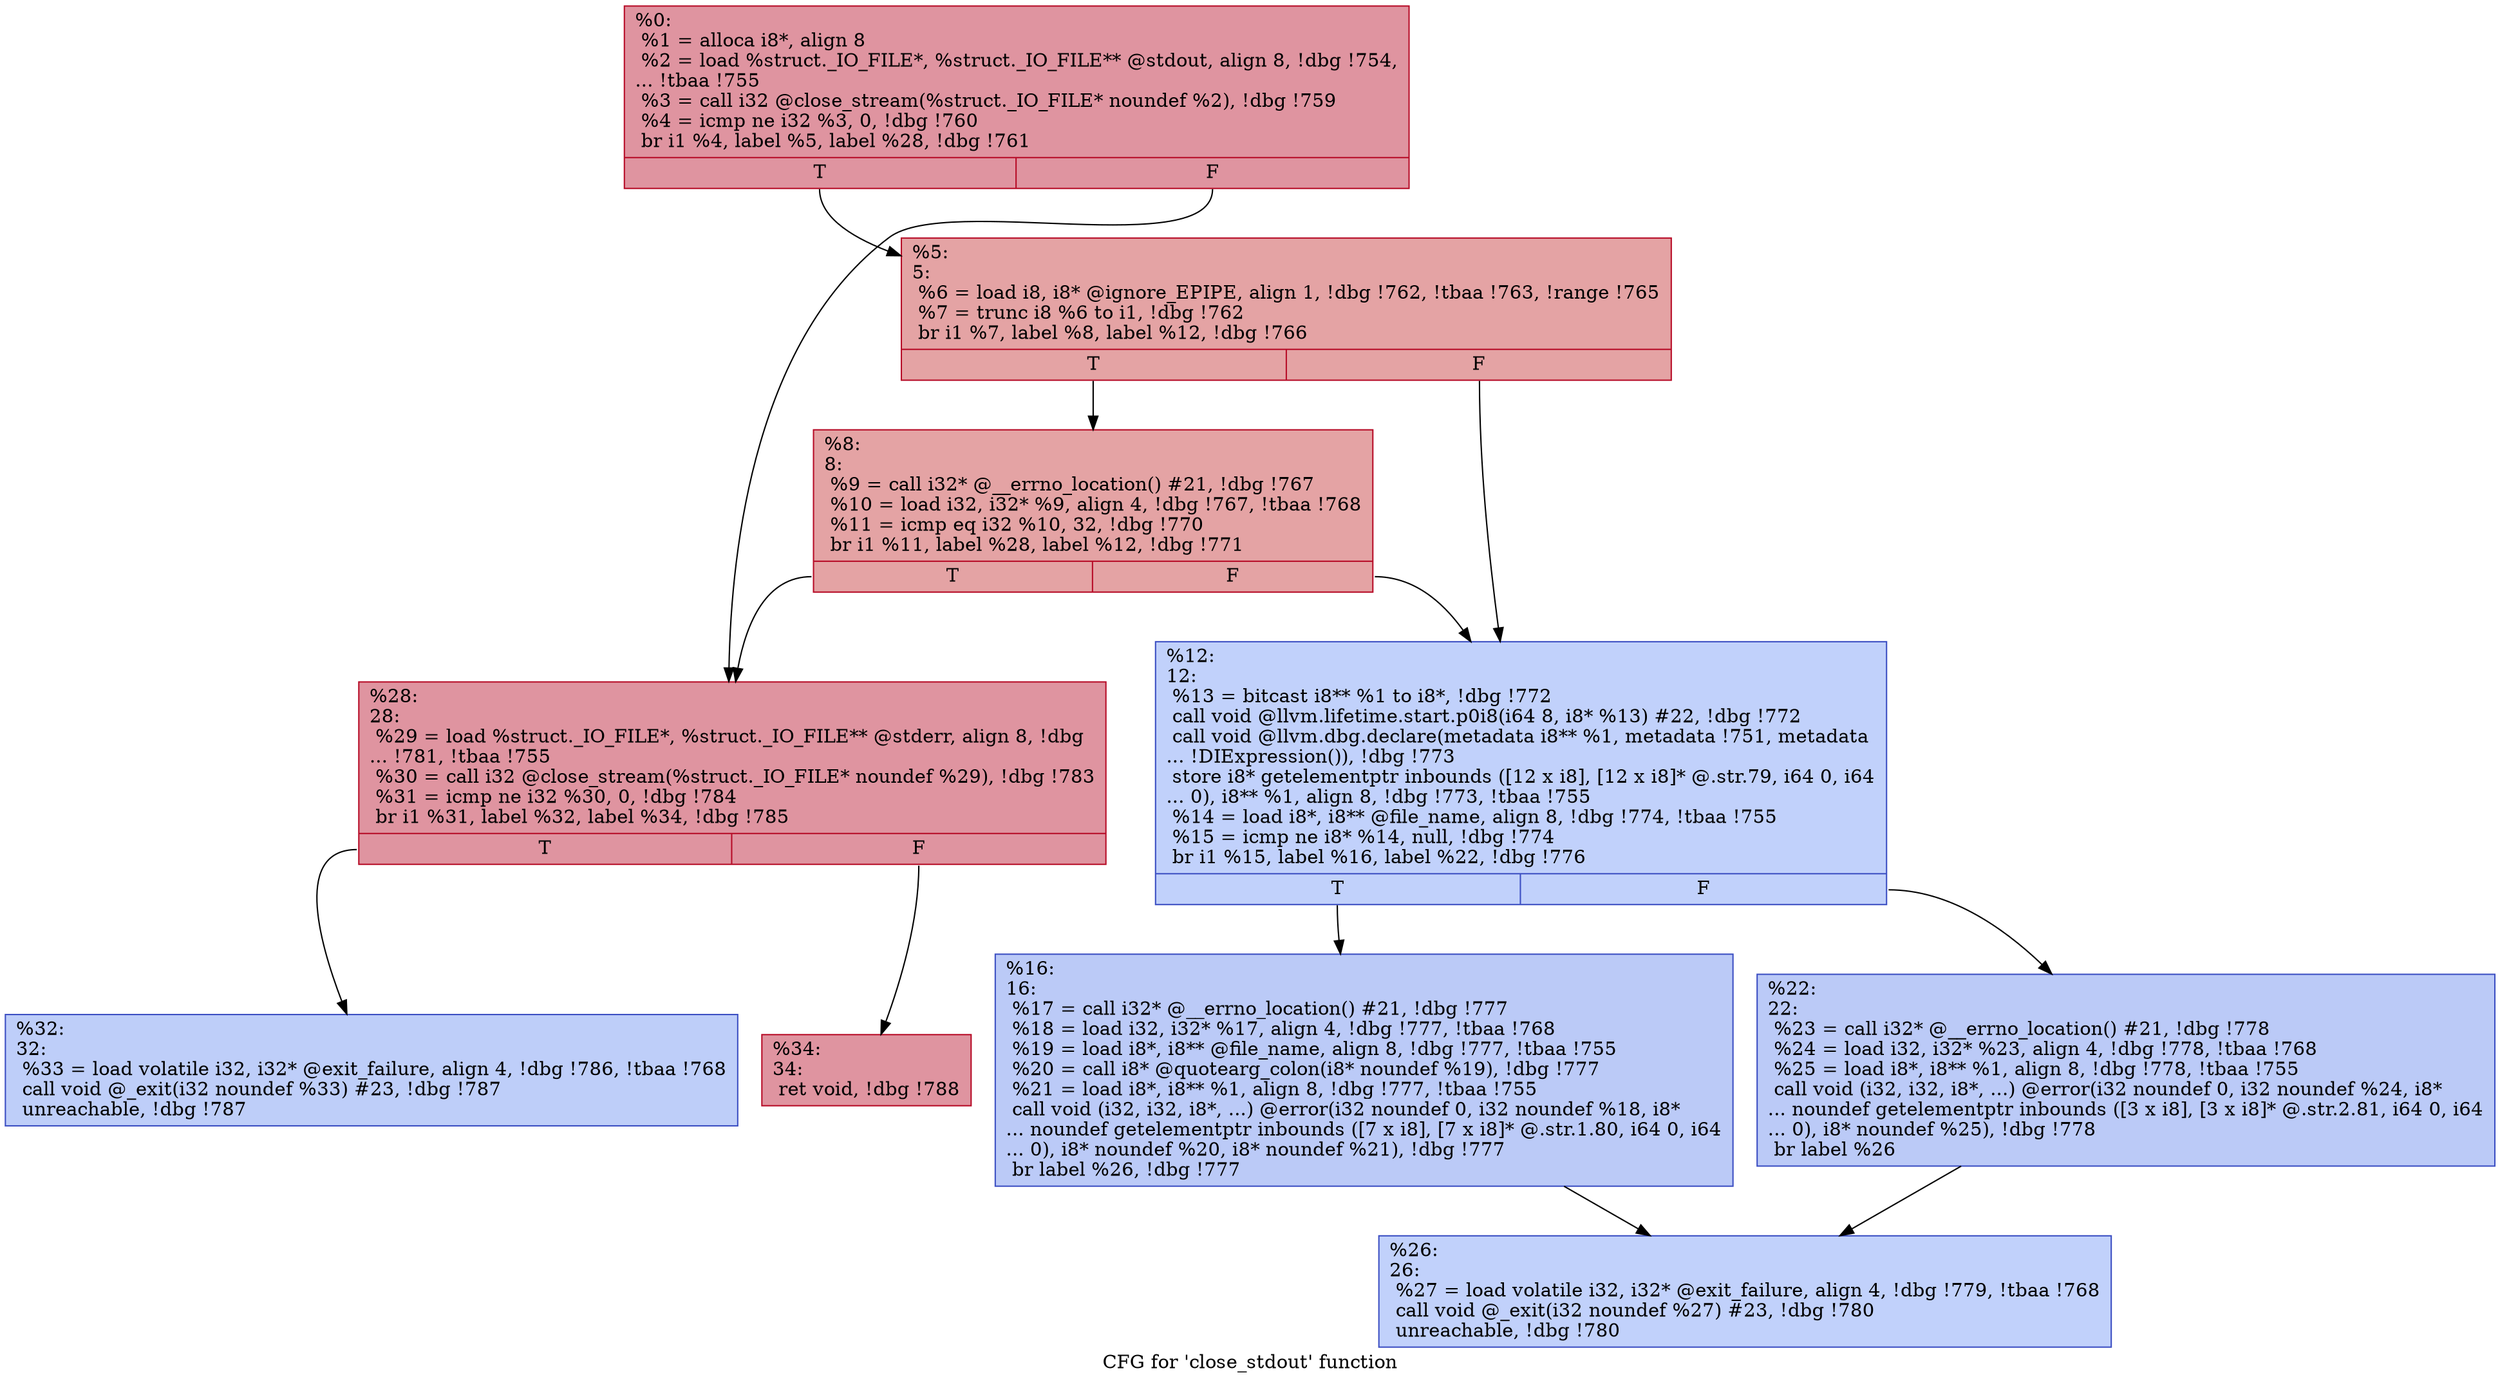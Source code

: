 digraph "CFG for 'close_stdout' function" {
	label="CFG for 'close_stdout' function";

	Node0x10c1140 [shape=record,color="#b70d28ff", style=filled, fillcolor="#b70d2870",label="{%0:\l  %1 = alloca i8*, align 8\l  %2 = load %struct._IO_FILE*, %struct._IO_FILE** @stdout, align 8, !dbg !754,\l... !tbaa !755\l  %3 = call i32 @close_stream(%struct._IO_FILE* noundef %2), !dbg !759\l  %4 = icmp ne i32 %3, 0, !dbg !760\l  br i1 %4, label %5, label %28, !dbg !761\l|{<s0>T|<s1>F}}"];
	Node0x10c1140:s0 -> Node0x10c1230;
	Node0x10c1140:s1 -> Node0x10c1410;
	Node0x10c1230 [shape=record,color="#b70d28ff", style=filled, fillcolor="#c32e3170",label="{%5:\l5:                                                \l  %6 = load i8, i8* @ignore_EPIPE, align 1, !dbg !762, !tbaa !763, !range !765\l  %7 = trunc i8 %6 to i1, !dbg !762\l  br i1 %7, label %8, label %12, !dbg !766\l|{<s0>T|<s1>F}}"];
	Node0x10c1230:s0 -> Node0x10c1280;
	Node0x10c1230:s1 -> Node0x10c12d0;
	Node0x10c1280 [shape=record,color="#b70d28ff", style=filled, fillcolor="#c32e3170",label="{%8:\l8:                                                \l  %9 = call i32* @__errno_location() #21, !dbg !767\l  %10 = load i32, i32* %9, align 4, !dbg !767, !tbaa !768\l  %11 = icmp eq i32 %10, 32, !dbg !770\l  br i1 %11, label %28, label %12, !dbg !771\l|{<s0>T|<s1>F}}"];
	Node0x10c1280:s0 -> Node0x10c1410;
	Node0x10c1280:s1 -> Node0x10c12d0;
	Node0x10c12d0 [shape=record,color="#3d50c3ff", style=filled, fillcolor="#7396f570",label="{%12:\l12:                                               \l  %13 = bitcast i8** %1 to i8*, !dbg !772\l  call void @llvm.lifetime.start.p0i8(i64 8, i8* %13) #22, !dbg !772\l  call void @llvm.dbg.declare(metadata i8** %1, metadata !751, metadata\l... !DIExpression()), !dbg !773\l  store i8* getelementptr inbounds ([12 x i8], [12 x i8]* @.str.79, i64 0, i64\l... 0), i8** %1, align 8, !dbg !773, !tbaa !755\l  %14 = load i8*, i8** @file_name, align 8, !dbg !774, !tbaa !755\l  %15 = icmp ne i8* %14, null, !dbg !774\l  br i1 %15, label %16, label %22, !dbg !776\l|{<s0>T|<s1>F}}"];
	Node0x10c12d0:s0 -> Node0x10c1320;
	Node0x10c12d0:s1 -> Node0x10c1370;
	Node0x10c1320 [shape=record,color="#3d50c3ff", style=filled, fillcolor="#6687ed70",label="{%16:\l16:                                               \l  %17 = call i32* @__errno_location() #21, !dbg !777\l  %18 = load i32, i32* %17, align 4, !dbg !777, !tbaa !768\l  %19 = load i8*, i8** @file_name, align 8, !dbg !777, !tbaa !755\l  %20 = call i8* @quotearg_colon(i8* noundef %19), !dbg !777\l  %21 = load i8*, i8** %1, align 8, !dbg !777, !tbaa !755\l  call void (i32, i32, i8*, ...) @error(i32 noundef 0, i32 noundef %18, i8*\l... noundef getelementptr inbounds ([7 x i8], [7 x i8]* @.str.1.80, i64 0, i64\l... 0), i8* noundef %20, i8* noundef %21), !dbg !777\l  br label %26, !dbg !777\l}"];
	Node0x10c1320 -> Node0x10c13c0;
	Node0x10c1370 [shape=record,color="#3d50c3ff", style=filled, fillcolor="#6687ed70",label="{%22:\l22:                                               \l  %23 = call i32* @__errno_location() #21, !dbg !778\l  %24 = load i32, i32* %23, align 4, !dbg !778, !tbaa !768\l  %25 = load i8*, i8** %1, align 8, !dbg !778, !tbaa !755\l  call void (i32, i32, i8*, ...) @error(i32 noundef 0, i32 noundef %24, i8*\l... noundef getelementptr inbounds ([3 x i8], [3 x i8]* @.str.2.81, i64 0, i64\l... 0), i8* noundef %25), !dbg !778\l  br label %26\l}"];
	Node0x10c1370 -> Node0x10c13c0;
	Node0x10c13c0 [shape=record,color="#3d50c3ff", style=filled, fillcolor="#7396f570",label="{%26:\l26:                                               \l  %27 = load volatile i32, i32* @exit_failure, align 4, !dbg !779, !tbaa !768\l  call void @_exit(i32 noundef %27) #23, !dbg !780\l  unreachable, !dbg !780\l}"];
	Node0x10c1410 [shape=record,color="#b70d28ff", style=filled, fillcolor="#b70d2870",label="{%28:\l28:                                               \l  %29 = load %struct._IO_FILE*, %struct._IO_FILE** @stderr, align 8, !dbg\l... !781, !tbaa !755\l  %30 = call i32 @close_stream(%struct._IO_FILE* noundef %29), !dbg !783\l  %31 = icmp ne i32 %30, 0, !dbg !784\l  br i1 %31, label %32, label %34, !dbg !785\l|{<s0>T|<s1>F}}"];
	Node0x10c1410:s0 -> Node0x10c1460;
	Node0x10c1410:s1 -> Node0x10c14b0;
	Node0x10c1460 [shape=record,color="#3d50c3ff", style=filled, fillcolor="#6c8ff170",label="{%32:\l32:                                               \l  %33 = load volatile i32, i32* @exit_failure, align 4, !dbg !786, !tbaa !768\l  call void @_exit(i32 noundef %33) #23, !dbg !787\l  unreachable, !dbg !787\l}"];
	Node0x10c14b0 [shape=record,color="#b70d28ff", style=filled, fillcolor="#b70d2870",label="{%34:\l34:                                               \l  ret void, !dbg !788\l}"];
}
